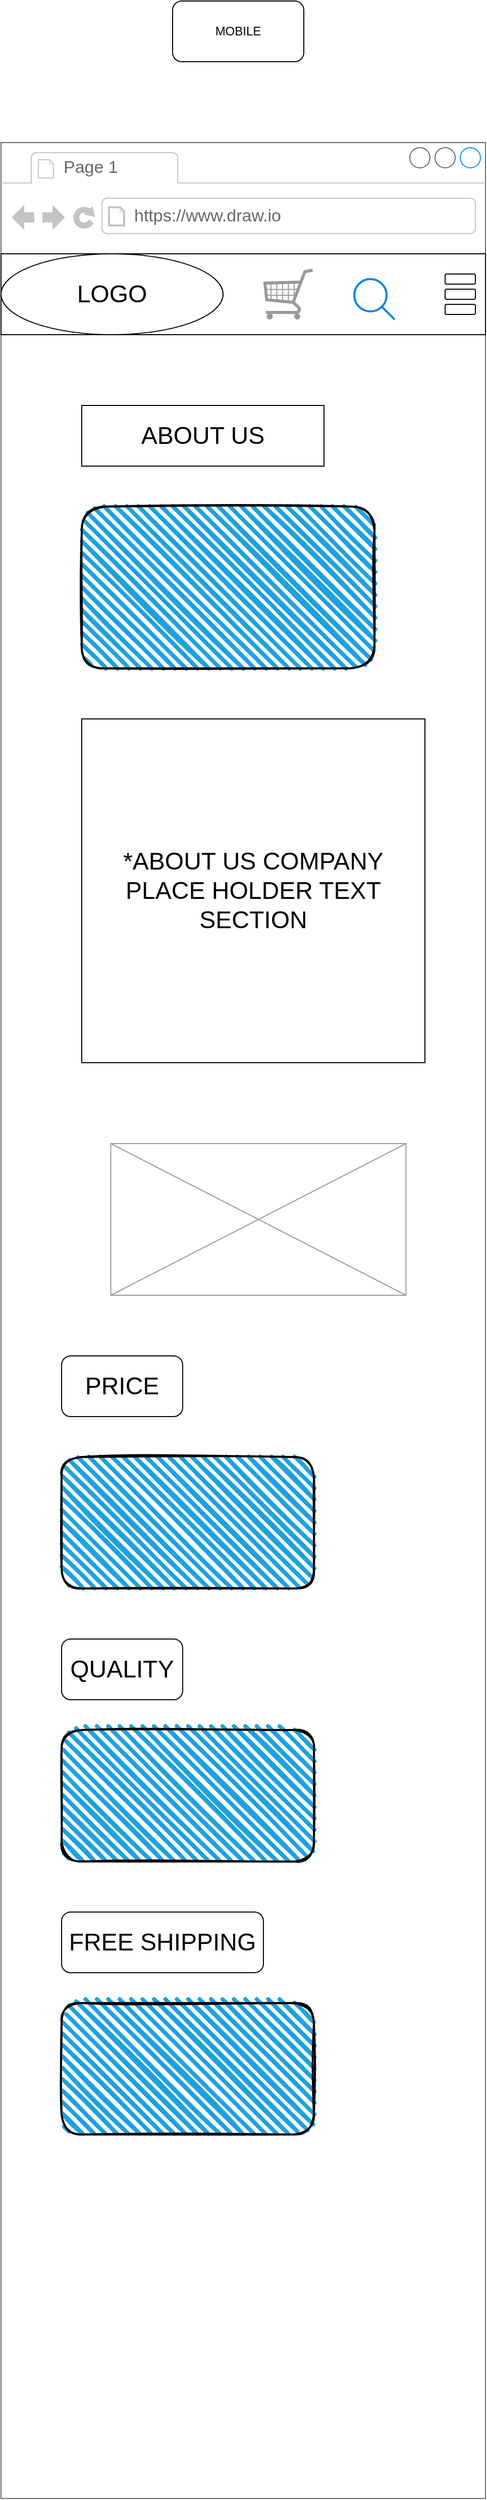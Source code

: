 <mxfile>
    <diagram id="u0ZY0o6P-fnMu-s9cCzn" name="Page-1">
        <mxGraphModel dx="666" dy="779" grid="1" gridSize="10" guides="1" tooltips="1" connect="1" arrows="1" fold="1" page="1" pageScale="1" pageWidth="850" pageHeight="1100" math="0" shadow="0">
            <root>
                <mxCell id="0"/>
                <mxCell id="1" parent="0"/>
                <mxCell id="2" value="MOBILE" style="rounded=1;whiteSpace=wrap;html=1;" vertex="1" parent="1">
                    <mxGeometry x="320" y="370" width="130" height="60" as="geometry"/>
                </mxCell>
                <mxCell id="3" value="" style="strokeWidth=1;shadow=0;dashed=0;align=center;html=1;shape=mxgraph.mockup.containers.browserWindow;rSize=0;strokeColor=#666666;strokeColor2=#008cff;strokeColor3=#c4c4c4;mainText=,;recursiveResize=0;" vertex="1" parent="1">
                    <mxGeometry x="150" y="510" width="480" height="2330" as="geometry"/>
                </mxCell>
                <mxCell id="4" value="Page 1" style="strokeWidth=1;shadow=0;dashed=0;align=center;html=1;shape=mxgraph.mockup.containers.anchor;fontSize=17;fontColor=#666666;align=left;" vertex="1" parent="3">
                    <mxGeometry x="60" y="12" width="110" height="26" as="geometry"/>
                </mxCell>
                <mxCell id="5" value="https://www.draw.io" style="strokeWidth=1;shadow=0;dashed=0;align=center;html=1;shape=mxgraph.mockup.containers.anchor;rSize=0;fontSize=17;fontColor=#666666;align=left;" vertex="1" parent="3">
                    <mxGeometry x="130" y="60" width="250" height="26" as="geometry"/>
                </mxCell>
                <mxCell id="6" value="&lt;font style=&quot;font-size: 24px;&quot;&gt;ABOUT US&lt;/font&gt;" style="rounded=0;whiteSpace=wrap;html=1;" vertex="1" parent="3">
                    <mxGeometry x="80" y="260" width="240" height="60" as="geometry"/>
                </mxCell>
                <mxCell id="7" value="" style="rounded=1;whiteSpace=wrap;html=1;strokeWidth=2;fillWeight=4;hachureGap=8;hachureAngle=45;fillColor=#1ba1e2;sketch=1;fontSize=24;" vertex="1" parent="3">
                    <mxGeometry x="80" y="360" width="290" height="160" as="geometry"/>
                </mxCell>
                <mxCell id="8" value="" style="rounded=0;whiteSpace=wrap;html=1;fontSize=24;" vertex="1" parent="3">
                    <mxGeometry y="110" width="480" height="80" as="geometry"/>
                </mxCell>
                <mxCell id="9" value="" style="rounded=1;whiteSpace=wrap;html=1;fontSize=24;" vertex="1" parent="3">
                    <mxGeometry x="440" y="130" width="30" height="10" as="geometry"/>
                </mxCell>
                <mxCell id="10" value="" style="rounded=1;whiteSpace=wrap;html=1;fontSize=24;" vertex="1" parent="3">
                    <mxGeometry x="440" y="145" width="30" height="10" as="geometry"/>
                </mxCell>
                <mxCell id="11" value="" style="rounded=1;whiteSpace=wrap;html=1;fontSize=24;" vertex="1" parent="3">
                    <mxGeometry x="440" y="160" width="30" height="10" as="geometry"/>
                </mxCell>
                <mxCell id="12" value="LOGO" style="ellipse;whiteSpace=wrap;html=1;fontSize=24;" vertex="1" parent="3">
                    <mxGeometry y="110" width="220" height="80" as="geometry"/>
                </mxCell>
                <mxCell id="13" value="" style="verticalLabelPosition=bottom;shadow=0;dashed=0;align=center;html=1;verticalAlign=top;strokeWidth=1;shape=mxgraph.mockup.misc.shoppingCart;strokeColor=#999999;fontSize=24;" vertex="1" parent="3">
                    <mxGeometry x="260" y="125" width="50" height="50" as="geometry"/>
                </mxCell>
                <mxCell id="14" value="" style="html=1;verticalLabelPosition=bottom;align=center;labelBackgroundColor=#ffffff;verticalAlign=top;strokeWidth=2;strokeColor=#0080F0;shadow=0;dashed=0;shape=mxgraph.ios7.icons.looking_glass;fontSize=24;" vertex="1" parent="3">
                    <mxGeometry x="350" y="135" width="40" height="40" as="geometry"/>
                </mxCell>
                <mxCell id="15" value="*ABOUT US COMPANY PLACE HOLDER TEXT SECTION" style="whiteSpace=wrap;html=1;aspect=fixed;fontSize=24;" vertex="1" parent="3">
                    <mxGeometry x="80" y="570" width="340" height="340" as="geometry"/>
                </mxCell>
                <mxCell id="16" value="" style="verticalLabelPosition=bottom;shadow=0;dashed=0;align=center;html=1;verticalAlign=top;strokeWidth=1;shape=mxgraph.mockup.graphics.simpleIcon;strokeColor=#999999;fontSize=24;" vertex="1" parent="3">
                    <mxGeometry x="108.75" y="990" width="292.5" height="150" as="geometry"/>
                </mxCell>
                <mxCell id="17" value="PRICE" style="rounded=1;whiteSpace=wrap;html=1;fontSize=24;" vertex="1" parent="3">
                    <mxGeometry x="60" y="1200" width="120" height="60" as="geometry"/>
                </mxCell>
                <mxCell id="18" value="" style="rounded=1;whiteSpace=wrap;html=1;strokeWidth=2;fillWeight=4;hachureGap=8;hachureAngle=45;fillColor=#1ba1e2;sketch=1;fontSize=24;" vertex="1" parent="3">
                    <mxGeometry x="60" y="1300" width="250" height="130" as="geometry"/>
                </mxCell>
                <mxCell id="19" value="QUALITY" style="rounded=1;whiteSpace=wrap;html=1;fontSize=24;" vertex="1" parent="3">
                    <mxGeometry x="60" y="1480" width="120" height="60" as="geometry"/>
                </mxCell>
                <mxCell id="20" value="" style="rounded=1;whiteSpace=wrap;html=1;strokeWidth=2;fillWeight=4;hachureGap=8;hachureAngle=45;fillColor=#1ba1e2;sketch=1;fontSize=24;" vertex="1" parent="3">
                    <mxGeometry x="60" y="1570" width="250" height="130" as="geometry"/>
                </mxCell>
                <mxCell id="21" value="FREE SHIPPING" style="rounded=1;whiteSpace=wrap;html=1;fontSize=24;" vertex="1" parent="3">
                    <mxGeometry x="60" y="1750" width="200" height="60" as="geometry"/>
                </mxCell>
                <mxCell id="22" value="" style="rounded=1;whiteSpace=wrap;html=1;strokeWidth=2;fillWeight=4;hachureGap=8;hachureAngle=45;fillColor=#1ba1e2;sketch=1;fontSize=24;" vertex="1" parent="3">
                    <mxGeometry x="60" y="1840" width="250" height="130" as="geometry"/>
                </mxCell>
            </root>
        </mxGraphModel>
    </diagram>
</mxfile>